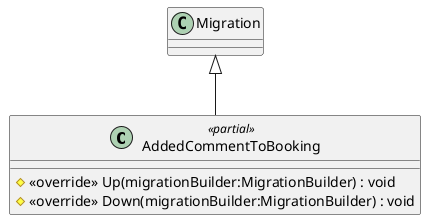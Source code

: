 @startuml
class AddedCommentToBooking <<partial>> {
    # <<override>> Up(migrationBuilder:MigrationBuilder) : void
    # <<override>> Down(migrationBuilder:MigrationBuilder) : void
}
Migration <|-- AddedCommentToBooking
@enduml

